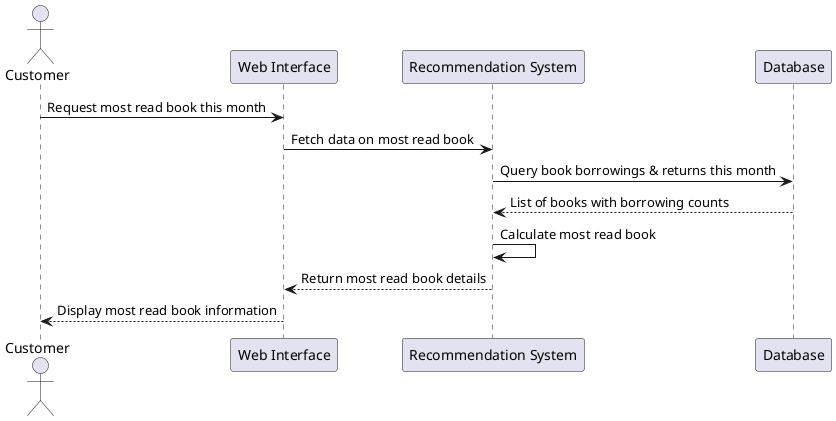 @startuml
actor Customer

participant "Web Interface" as Web
participant "Recommendation System" as RecSys
participant "Database" as DB

Customer -> Web: Request most read book this month
Web -> RecSys: Fetch data on most read book
RecSys -> DB: Query book borrowings & returns this month
DB --> RecSys: List of books with borrowing counts
RecSys -> RecSys: Calculate most read book
RecSys --> Web: Return most read book details
Web --> Customer: Display most read book information

@enduml